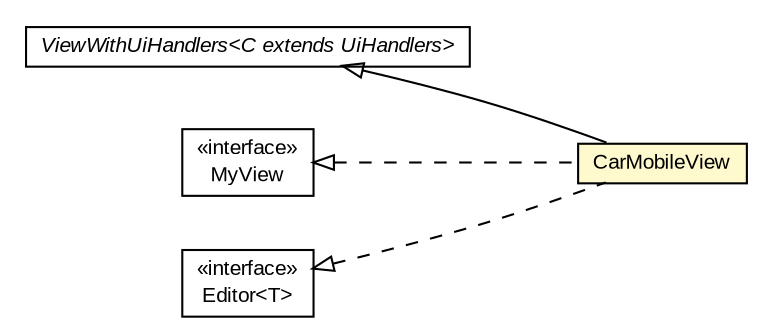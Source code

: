 #!/usr/local/bin/dot
#
# Class diagram 
# Generated by UMLGraph version R5_6-24-gf6e263 (http://www.umlgraph.org/)
#

digraph G {
	edge [fontname="arial",fontsize=10,labelfontname="arial",labelfontsize=10];
	node [fontname="arial",fontsize=10,shape=plaintext];
	nodesep=0.25;
	ranksep=0.5;
	rankdir=LR;
	// com.gwtplatform.mvp.client.ViewWithUiHandlers<C extends com.gwtplatform.mvp.client.UiHandlers>
	c158185 [label=<<table title="com.gwtplatform.mvp.client.ViewWithUiHandlers" border="0" cellborder="1" cellspacing="0" cellpadding="2" port="p" href="../../../../../mvp/client/ViewWithUiHandlers.html">
		<tr><td><table border="0" cellspacing="0" cellpadding="1">
<tr><td align="center" balign="center"><font face="arial italic"> ViewWithUiHandlers&lt;C extends UiHandlers&gt; </font></td></tr>
		</table></td></tr>
		</table>>, URL="../../../../../mvp/client/ViewWithUiHandlers.html", fontname="arial", fontcolor="black", fontsize=10.0];
	// com.gwtplatform.carstore.client.application.cars.car.CarPresenter.MyView
	c158503 [label=<<table title="com.gwtplatform.carstore.client.application.cars.car.CarPresenter.MyView" border="0" cellborder="1" cellspacing="0" cellpadding="2" port="p" href="./CarPresenter.MyView.html">
		<tr><td><table border="0" cellspacing="0" cellpadding="1">
<tr><td align="center" balign="center"> &#171;interface&#187; </td></tr>
<tr><td align="center" balign="center"> MyView </td></tr>
		</table></td></tr>
		</table>>, URL="./CarPresenter.MyView.html", fontname="arial", fontcolor="black", fontsize=10.0];
	// com.gwtplatform.carstore.client.application.cars.car.CarMobileView
	c158505 [label=<<table title="com.gwtplatform.carstore.client.application.cars.car.CarMobileView" border="0" cellborder="1" cellspacing="0" cellpadding="2" port="p" bgcolor="lemonChiffon" href="./CarMobileView.html">
		<tr><td><table border="0" cellspacing="0" cellpadding="1">
<tr><td align="center" balign="center"> CarMobileView </td></tr>
		</table></td></tr>
		</table>>, URL="./CarMobileView.html", fontname="arial", fontcolor="black", fontsize=10.0];
	//com.gwtplatform.carstore.client.application.cars.car.CarMobileView extends com.gwtplatform.mvp.client.ViewWithUiHandlers<com.gwtplatform.carstore.client.application.cars.car.CarUiHandlers>
	c158185:p -> c158505:p [dir=back,arrowtail=empty];
	//com.gwtplatform.carstore.client.application.cars.car.CarMobileView implements com.gwtplatform.carstore.client.application.cars.car.CarPresenter.MyView
	c158503:p -> c158505:p [dir=back,arrowtail=empty,style=dashed];
	//com.gwtplatform.carstore.client.application.cars.car.CarMobileView implements com.google.gwt.editor.client.Editor<T>
	c158727:p -> c158505:p [dir=back,arrowtail=empty,style=dashed];
	// com.google.gwt.editor.client.Editor<T>
	c158727 [label=<<table title="com.google.gwt.editor.client.Editor" border="0" cellborder="1" cellspacing="0" cellpadding="2" port="p" href="http://google-web-toolkit.googlecode.com/svn/javadoc/latest/com/google/gwt/editor/client/Editor.html">
		<tr><td><table border="0" cellspacing="0" cellpadding="1">
<tr><td align="center" balign="center"> &#171;interface&#187; </td></tr>
<tr><td align="center" balign="center"> Editor&lt;T&gt; </td></tr>
		</table></td></tr>
		</table>>, URL="http://google-web-toolkit.googlecode.com/svn/javadoc/latest/com/google/gwt/editor/client/Editor.html", fontname="arial", fontcolor="black", fontsize=10.0];
}

